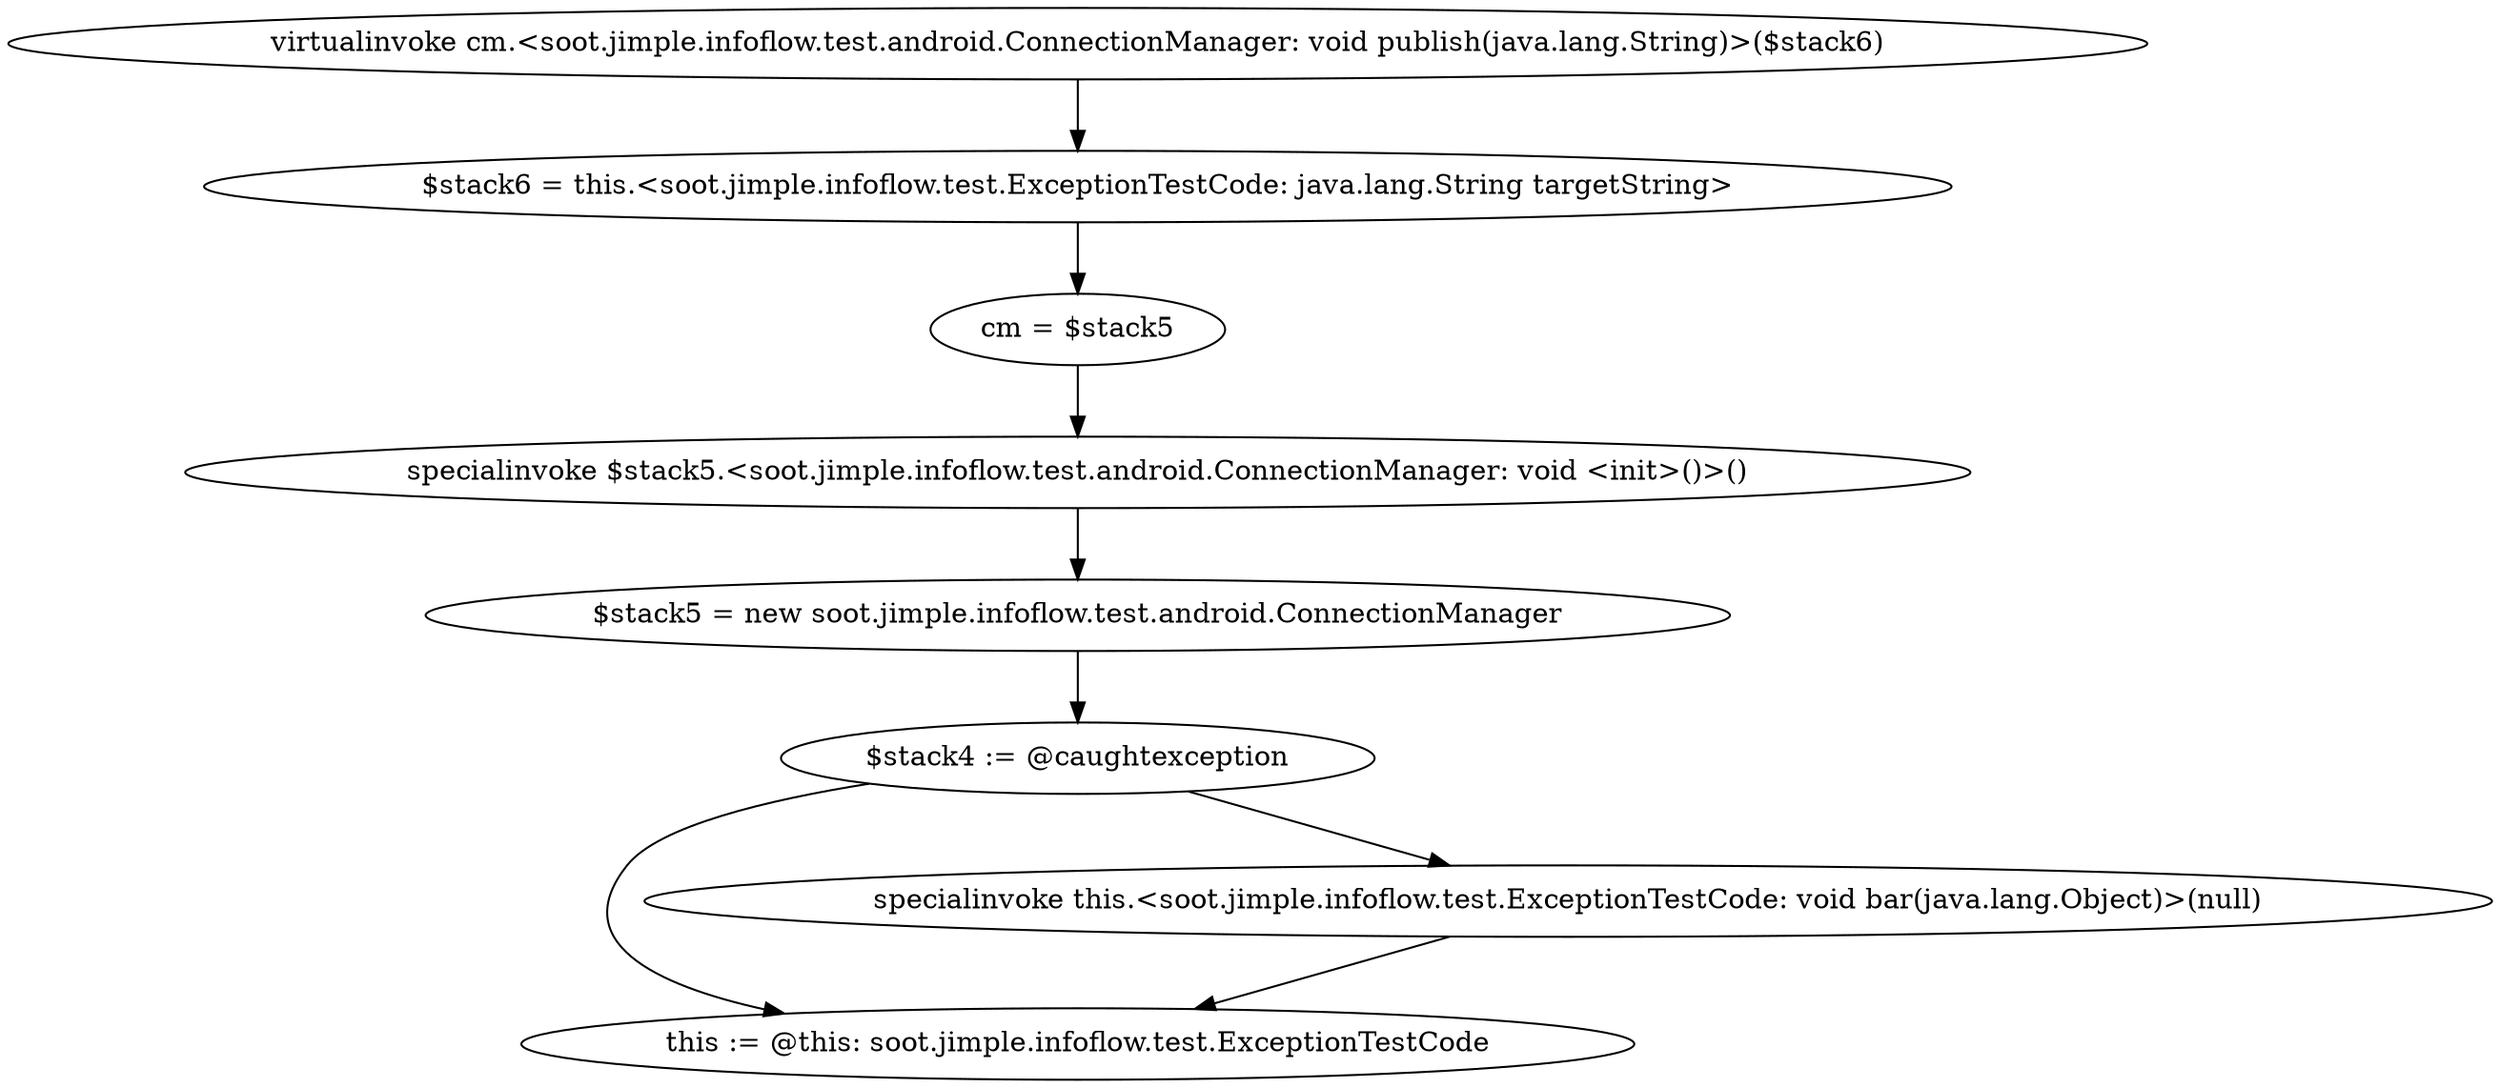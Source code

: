 digraph "" {
    "virtualinvoke cm.<soot.jimple.infoflow.test.android.ConnectionManager: void publish(java.lang.String)>($stack6)"
    "$stack6 = this.<soot.jimple.infoflow.test.ExceptionTestCode: java.lang.String targetString>"
    "virtualinvoke cm.<soot.jimple.infoflow.test.android.ConnectionManager: void publish(java.lang.String)>($stack6)"->"$stack6 = this.<soot.jimple.infoflow.test.ExceptionTestCode: java.lang.String targetString>";
    "cm = $stack5"
    "$stack6 = this.<soot.jimple.infoflow.test.ExceptionTestCode: java.lang.String targetString>"->"cm = $stack5";
    "specialinvoke $stack5.<soot.jimple.infoflow.test.android.ConnectionManager: void <init>()>()"
    "cm = $stack5"->"specialinvoke $stack5.<soot.jimple.infoflow.test.android.ConnectionManager: void <init>()>()";
    "$stack5 = new soot.jimple.infoflow.test.android.ConnectionManager"
    "specialinvoke $stack5.<soot.jimple.infoflow.test.android.ConnectionManager: void <init>()>()"->"$stack5 = new soot.jimple.infoflow.test.android.ConnectionManager";
    "$stack4 := @caughtexception"
    "$stack5 = new soot.jimple.infoflow.test.android.ConnectionManager"->"$stack4 := @caughtexception";
    "this := @this: soot.jimple.infoflow.test.ExceptionTestCode"
    "$stack4 := @caughtexception"->"this := @this: soot.jimple.infoflow.test.ExceptionTestCode";
    "specialinvoke this.<soot.jimple.infoflow.test.ExceptionTestCode: void bar(java.lang.Object)>(null)"
    "$stack4 := @caughtexception"->"specialinvoke this.<soot.jimple.infoflow.test.ExceptionTestCode: void bar(java.lang.Object)>(null)";
    "specialinvoke this.<soot.jimple.infoflow.test.ExceptionTestCode: void bar(java.lang.Object)>(null)"->"this := @this: soot.jimple.infoflow.test.ExceptionTestCode";
}
